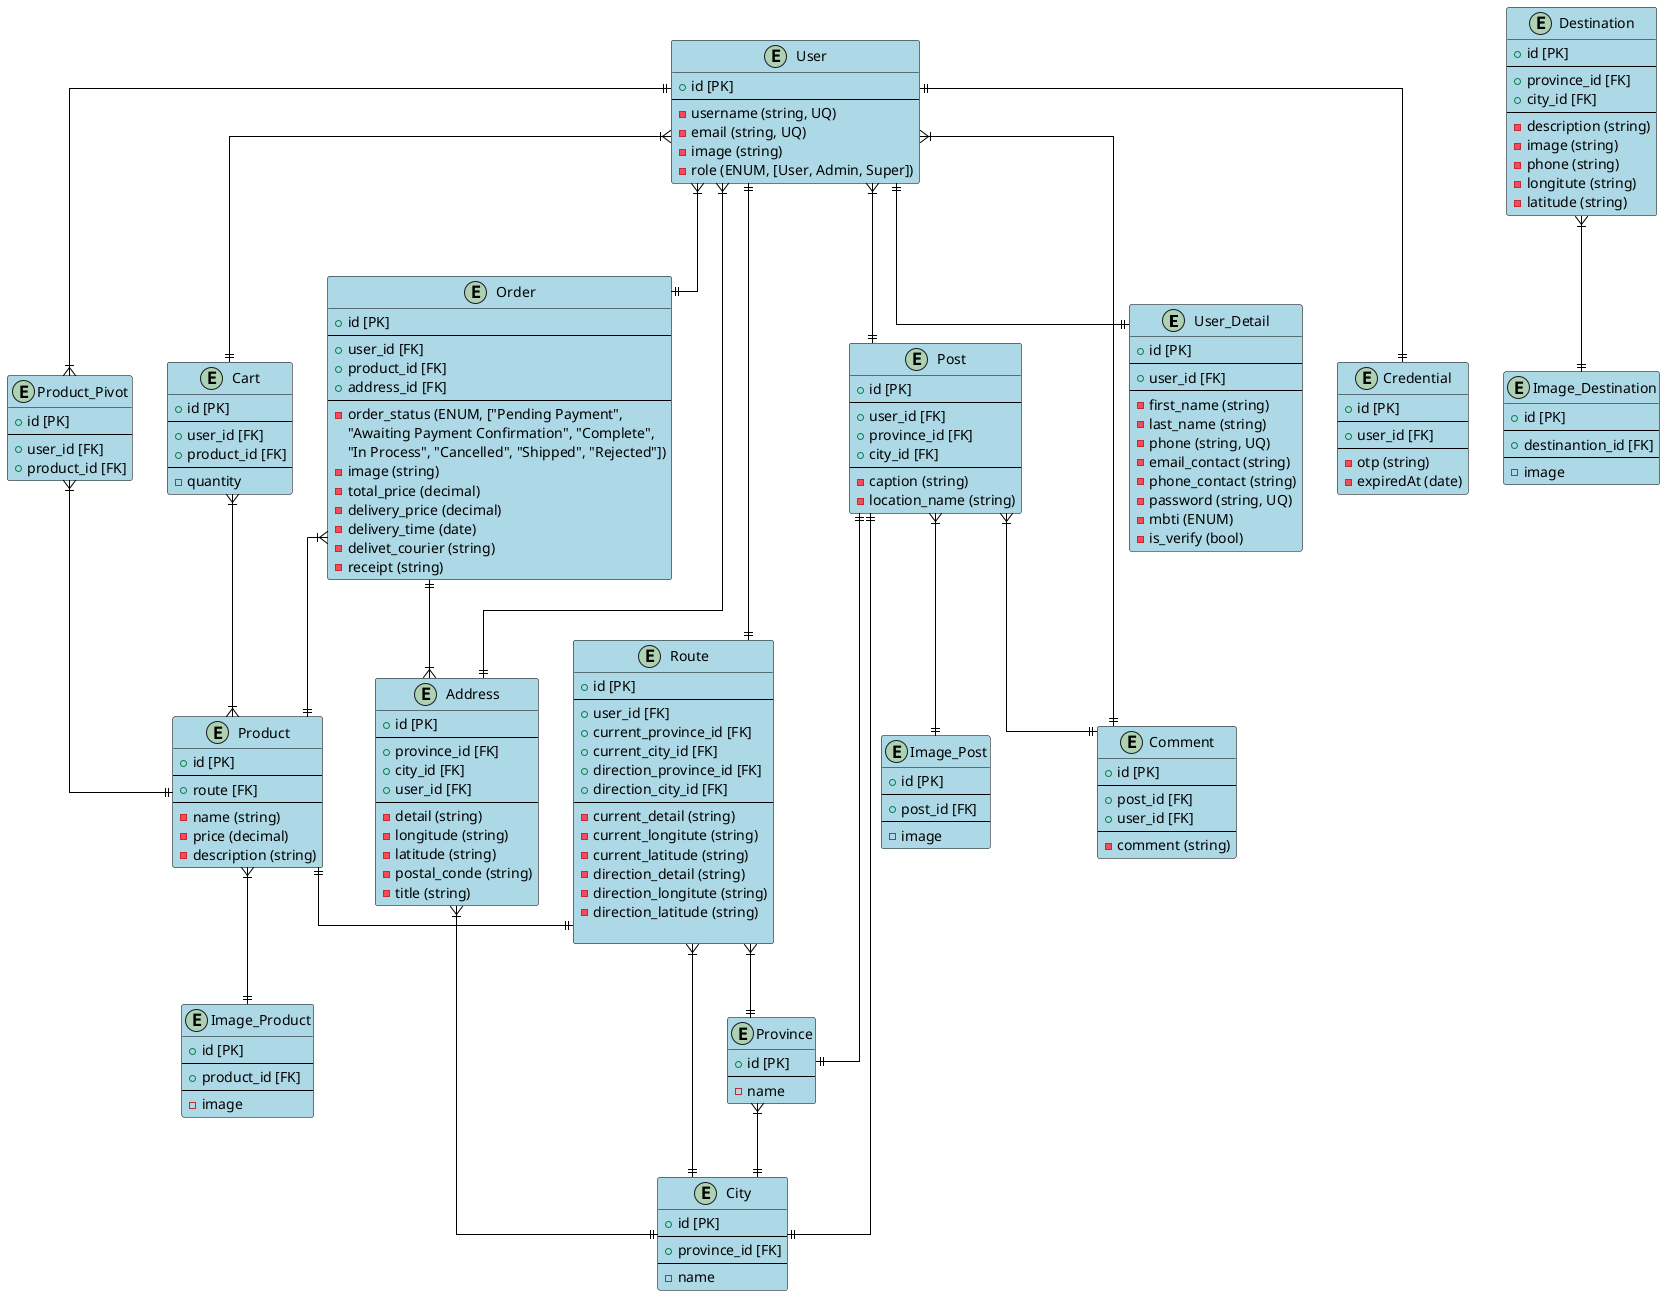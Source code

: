 @startuml database

' STYLE
skinparam class {
    BackgroundColor LightBlue
    BorderColor Black
}

skinparam arrow {
    Color Black
    FontSize 12
    FontStyle italic
}
skinparam linetype ortho

/' USER '/

entity "User_Detail" { 
/' V '/
  + id [PK]
  --
  + user_id [FK]
  --
  -first_name (string)
  -last_name (string)
  -phone (string, UQ)
  -email_contact (string)
  -phone_contact (string)
  -password (string, UQ)
  -mbti (ENUM)
  -is_verify (bool)
}

entity "User" {
/' V '/    
  + id [PK]
  --
  -username (string, UQ)
  -email (string, UQ)
  -image (string)
  -role (ENUM, [User, Admin, Super])
}

entity "Address" {
    /' V '/    
  + id [PK]
  --
  + province_id [FK]
  + city_id [FK]
  + user_id [FK]
  --
  -detail (string)
  -longitude (string)
  -latitude (string)
  -postal_conde (string)
  -title (string)
}

entity "Route"{
    /' V '/    
  + id [PK]
  --
  + user_id [FK]
  + current_province_id [FK]
  + current_city_id [FK]
  + direction_province_id [FK]
  + direction_city_id [FK]
  --
  -current_detail (string) 
  -current_longitute (string)
  -current_latitude (string)
  -direction_detail (string) 
  -direction_longitute (string)
  -direction_latitude (string)
   
}


entity "Credential" {
/' V '/    
  + id [PK]
  --
  + user_id [FK]
  --
  -otp (string)
  -expiredAt (date)
}

entity "Post" {
/' V '/    
  + id [PK]
  --
  + user_id [FK]
  + province_id [FK]
  + city_id [FK]
  --
  -caption (string)
  -location_name (string)
}

entity "Image_Post" {
/' V '/    
  + id [PK]
  --
  + post_id [FK] 
  --
  -image
}

entity "Comment" {
/' V '/    
  + id [PK]
  --
  + post_id [FK]
  + user_id [FK]
  --
  -comment (string)
}

entity "Product" {
/' V '/    
  + id [PK]
  --
  + route [FK]
  --
  -name (string)
  -price (decimal)
  -description (string)
}

entity "Product_Pivot" {
/' V '/    
  + id [PK]
  --
  + user_id [FK]
  + product_id [FK]
}

entity "Image_Product" {
/' V '/    
  + id [PK]
  --
  + product_id [FK] 
  --
  -image
}

entity "Order" {
/' V '/    
  + id [PK]
  --
  + user_id [FK]
  + product_id [FK]
  + address_id [FK]
  --
  -order_status (ENUM, ["Pending Payment", 
  "Awaiting Payment Confirmation", "Complete",
  "In Process", "Cancelled", "Shipped", "Rejected"])
  -image (string)
  -total_price (decimal)
  -delivery_price (decimal)
  -delivery_time (date)
  -delivet_courier (string)
  -receipt (string)
}

entity "Cart" {
  + id [PK]
  --
  + user_id [FK]
  + product_id [FK]
  --
  -quantity
}

/' LOCATION '/
entity "Province" {
/' V '/    
  + id [PK]
  --
  -name
}

entity "City" {
/' V '/    
  + id [PK]
  --
  + province_id [FK]
  --
  -name
}


/' ADMIN '/

entity "Destination" {
  + id [PK]
  --
  + province_id [FK]
  + city_id [FK]
  --
  -description (string) 
  -image (string)
  -phone (string)
  -longitute (string)
  -latitude (string)
}

entity "Image_Destination" {
  + id [PK]
  --
  + destinantion_id [FK]
  --
  -image
}




/' RELATIONAL '/

' user
User ||--|| User_Detail
User ||--|| Credential
User }|--|| Address
User ||--|| Route
User ||--|{ Product_Pivot 
Product_Pivot }|--|| Product
User }|--|| Cart
Cart }|--|{ Product
Product ||-|| Route
Province }|--|| City
Product }|--|| Image_Product
Route }|--|| City
Route }|--|| Province
Address }|--|| City
User }|--|| Order
Order }|--|| Product
Post ||--|| Province
Post ||--|| City
User }|--||Post
Post }|--||Image_Post
Post }|--||Comment
User }|--|| Comment
Destination }|--||Image_Destination
Order ||--|{ Address





@enduml
